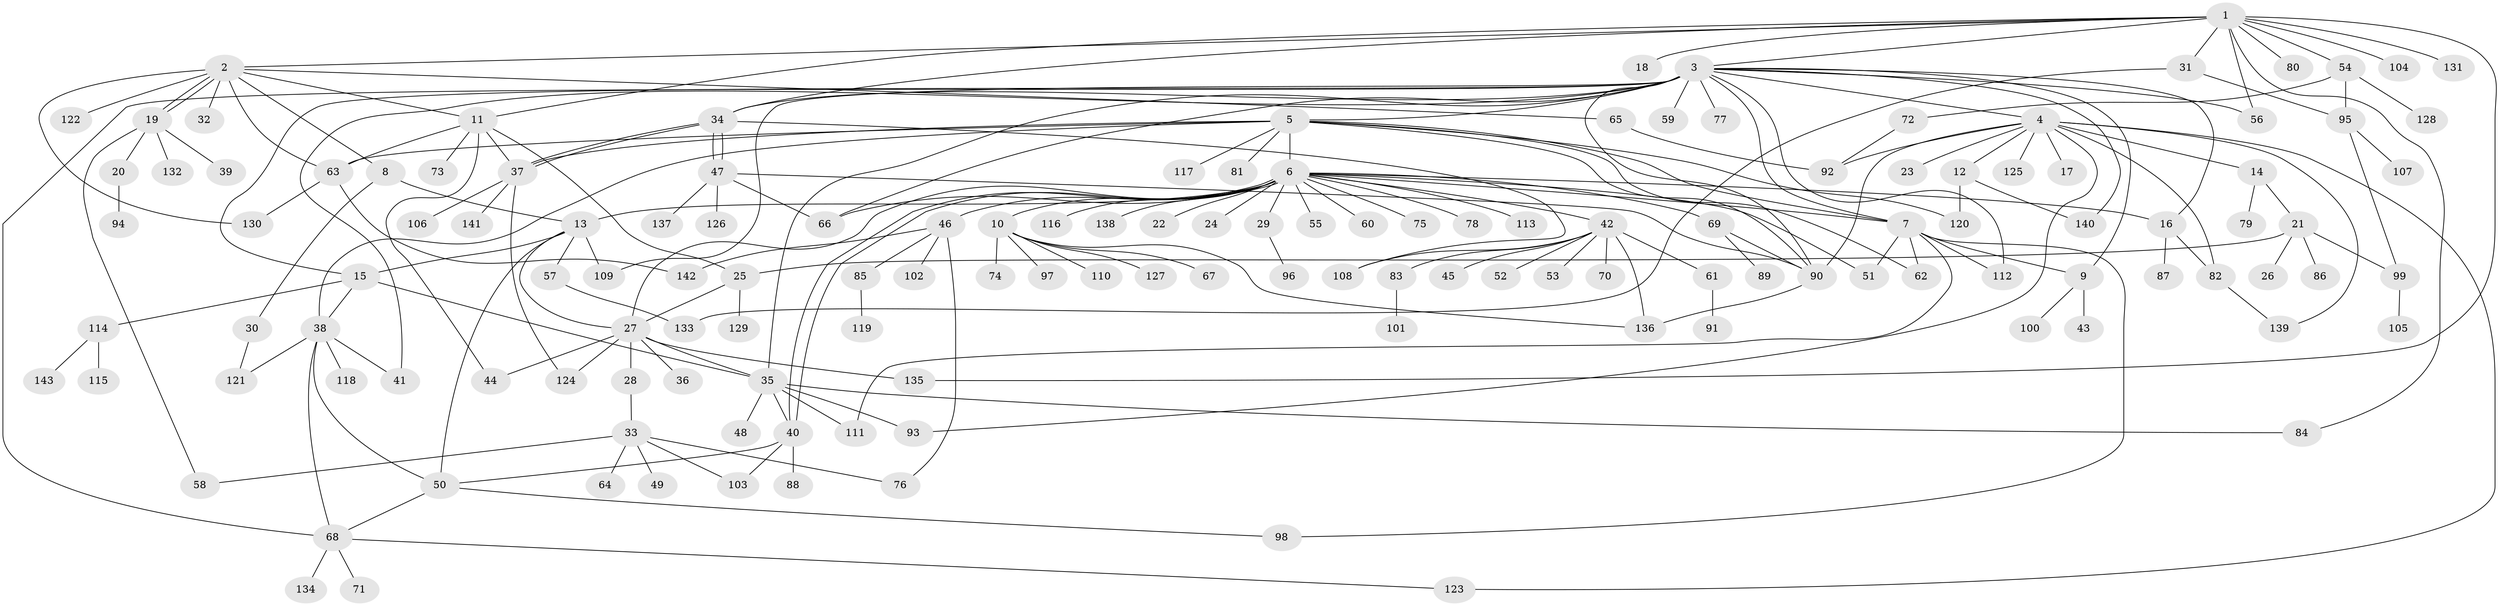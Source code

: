 // Generated by graph-tools (version 1.1) at 2025/48/03/09/25 04:48:43]
// undirected, 143 vertices, 207 edges
graph export_dot {
graph [start="1"]
  node [color=gray90,style=filled];
  1;
  2;
  3;
  4;
  5;
  6;
  7;
  8;
  9;
  10;
  11;
  12;
  13;
  14;
  15;
  16;
  17;
  18;
  19;
  20;
  21;
  22;
  23;
  24;
  25;
  26;
  27;
  28;
  29;
  30;
  31;
  32;
  33;
  34;
  35;
  36;
  37;
  38;
  39;
  40;
  41;
  42;
  43;
  44;
  45;
  46;
  47;
  48;
  49;
  50;
  51;
  52;
  53;
  54;
  55;
  56;
  57;
  58;
  59;
  60;
  61;
  62;
  63;
  64;
  65;
  66;
  67;
  68;
  69;
  70;
  71;
  72;
  73;
  74;
  75;
  76;
  77;
  78;
  79;
  80;
  81;
  82;
  83;
  84;
  85;
  86;
  87;
  88;
  89;
  90;
  91;
  92;
  93;
  94;
  95;
  96;
  97;
  98;
  99;
  100;
  101;
  102;
  103;
  104;
  105;
  106;
  107;
  108;
  109;
  110;
  111;
  112;
  113;
  114;
  115;
  116;
  117;
  118;
  119;
  120;
  121;
  122;
  123;
  124;
  125;
  126;
  127;
  128;
  129;
  130;
  131;
  132;
  133;
  134;
  135;
  136;
  137;
  138;
  139;
  140;
  141;
  142;
  143;
  1 -- 2;
  1 -- 3;
  1 -- 11;
  1 -- 18;
  1 -- 31;
  1 -- 34;
  1 -- 54;
  1 -- 56;
  1 -- 80;
  1 -- 84;
  1 -- 104;
  1 -- 131;
  1 -- 135;
  2 -- 8;
  2 -- 11;
  2 -- 19;
  2 -- 19;
  2 -- 32;
  2 -- 63;
  2 -- 65;
  2 -- 122;
  2 -- 130;
  3 -- 4;
  3 -- 5;
  3 -- 7;
  3 -- 9;
  3 -- 15;
  3 -- 16;
  3 -- 34;
  3 -- 35;
  3 -- 41;
  3 -- 56;
  3 -- 59;
  3 -- 66;
  3 -- 68;
  3 -- 77;
  3 -- 90;
  3 -- 109;
  3 -- 112;
  3 -- 140;
  4 -- 12;
  4 -- 14;
  4 -- 17;
  4 -- 23;
  4 -- 82;
  4 -- 90;
  4 -- 92;
  4 -- 93;
  4 -- 123;
  4 -- 125;
  4 -- 139;
  5 -- 6;
  5 -- 7;
  5 -- 37;
  5 -- 38;
  5 -- 62;
  5 -- 63;
  5 -- 81;
  5 -- 90;
  5 -- 117;
  5 -- 120;
  6 -- 7;
  6 -- 10;
  6 -- 13;
  6 -- 16;
  6 -- 22;
  6 -- 24;
  6 -- 27;
  6 -- 29;
  6 -- 40;
  6 -- 40;
  6 -- 42;
  6 -- 46;
  6 -- 51;
  6 -- 55;
  6 -- 60;
  6 -- 66;
  6 -- 69;
  6 -- 75;
  6 -- 78;
  6 -- 113;
  6 -- 116;
  6 -- 138;
  7 -- 9;
  7 -- 51;
  7 -- 62;
  7 -- 98;
  7 -- 111;
  7 -- 112;
  8 -- 13;
  8 -- 30;
  9 -- 43;
  9 -- 100;
  10 -- 67;
  10 -- 74;
  10 -- 97;
  10 -- 110;
  10 -- 127;
  10 -- 136;
  11 -- 25;
  11 -- 37;
  11 -- 44;
  11 -- 63;
  11 -- 73;
  12 -- 120;
  12 -- 140;
  13 -- 15;
  13 -- 27;
  13 -- 50;
  13 -- 57;
  13 -- 109;
  14 -- 21;
  14 -- 79;
  15 -- 35;
  15 -- 38;
  15 -- 114;
  16 -- 82;
  16 -- 87;
  19 -- 20;
  19 -- 39;
  19 -- 58;
  19 -- 132;
  20 -- 94;
  21 -- 25;
  21 -- 26;
  21 -- 86;
  21 -- 99;
  25 -- 27;
  25 -- 129;
  27 -- 28;
  27 -- 35;
  27 -- 36;
  27 -- 44;
  27 -- 124;
  27 -- 135;
  28 -- 33;
  29 -- 96;
  30 -- 121;
  31 -- 95;
  31 -- 133;
  33 -- 49;
  33 -- 58;
  33 -- 64;
  33 -- 76;
  33 -- 103;
  34 -- 37;
  34 -- 37;
  34 -- 47;
  34 -- 47;
  34 -- 108;
  35 -- 40;
  35 -- 48;
  35 -- 84;
  35 -- 93;
  35 -- 111;
  37 -- 106;
  37 -- 124;
  37 -- 141;
  38 -- 41;
  38 -- 50;
  38 -- 68;
  38 -- 118;
  38 -- 121;
  40 -- 50;
  40 -- 88;
  40 -- 103;
  42 -- 45;
  42 -- 52;
  42 -- 53;
  42 -- 61;
  42 -- 70;
  42 -- 83;
  42 -- 108;
  42 -- 136;
  46 -- 76;
  46 -- 85;
  46 -- 102;
  46 -- 142;
  47 -- 66;
  47 -- 90;
  47 -- 126;
  47 -- 137;
  50 -- 68;
  50 -- 98;
  54 -- 72;
  54 -- 95;
  54 -- 128;
  57 -- 133;
  61 -- 91;
  63 -- 130;
  63 -- 142;
  65 -- 92;
  68 -- 71;
  68 -- 123;
  68 -- 134;
  69 -- 89;
  69 -- 90;
  72 -- 92;
  82 -- 139;
  83 -- 101;
  85 -- 119;
  90 -- 136;
  95 -- 99;
  95 -- 107;
  99 -- 105;
  114 -- 115;
  114 -- 143;
}
